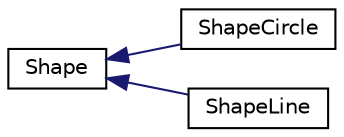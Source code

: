 digraph "Graphical Class Hierarchy"
{
  edge [fontname="Helvetica",fontsize="10",labelfontname="Helvetica",labelfontsize="10"];
  node [fontname="Helvetica",fontsize="10",shape=record];
  rankdir="LR";
  Node1 [label="Shape",height=0.2,width=0.4,color="black", fillcolor="white", style="filled",URL="$class_shape.html"];
  Node1 -> Node2 [dir="back",color="midnightblue",fontsize="10",style="solid",fontname="Helvetica"];
  Node2 [label="ShapeCircle",height=0.2,width=0.4,color="black", fillcolor="white", style="filled",URL="$class_shape_circle.html"];
  Node1 -> Node3 [dir="back",color="midnightblue",fontsize="10",style="solid",fontname="Helvetica"];
  Node3 [label="ShapeLine",height=0.2,width=0.4,color="black", fillcolor="white", style="filled",URL="$class_shape_line.html"];
}
